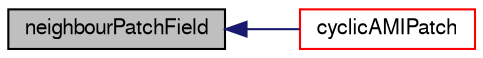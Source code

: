 digraph "neighbourPatchField"
{
  bgcolor="transparent";
  edge [fontname="FreeSans",fontsize="10",labelfontname="FreeSans",labelfontsize="10"];
  node [fontname="FreeSans",fontsize="10",shape=record];
  rankdir="LR";
  Node149 [label="neighbourPatchField",height=0.2,width=0.4,color="black", fillcolor="grey75", style="filled", fontcolor="black"];
  Node149 -> Node150 [dir="back",color="midnightblue",fontsize="10",style="solid",fontname="FreeSans"];
  Node150 [label="cyclicAMIPatch",height=0.2,width=0.4,color="red",URL="$a22014.html#ab3395c1c1e111207784f75c4bc55f370",tooltip="Return local reference cast into the cyclic AMI patch. "];
}
